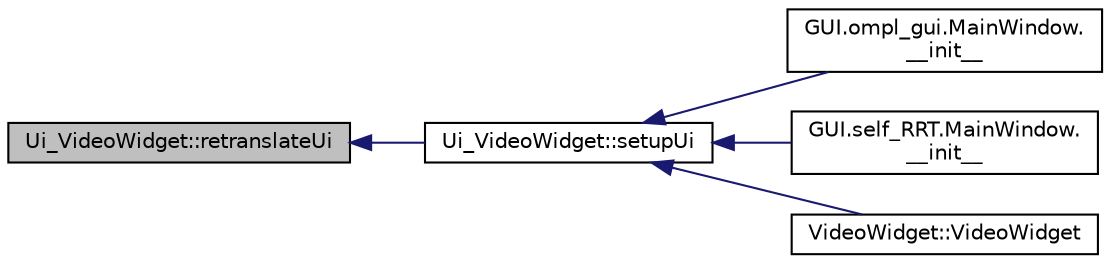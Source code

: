 digraph "Ui_VideoWidget::retranslateUi"
{
 // INTERACTIVE_SVG=YES
  edge [fontname="Helvetica",fontsize="10",labelfontname="Helvetica",labelfontsize="10"];
  node [fontname="Helvetica",fontsize="10",shape=record];
  rankdir="LR";
  Node1 [label="Ui_VideoWidget::retranslateUi",height=0.2,width=0.4,color="black", fillcolor="grey75", style="filled", fontcolor="black"];
  Node1 -> Node2 [dir="back",color="midnightblue",fontsize="10",style="solid",fontname="Helvetica"];
  Node2 [label="Ui_VideoWidget::setupUi",height=0.2,width=0.4,color="black", fillcolor="white", style="filled",URL="$db/dbf/class_ui___video_widget.html#a06ecf55490775c0f201a3a3596a55f97"];
  Node2 -> Node3 [dir="back",color="midnightblue",fontsize="10",style="solid",fontname="Helvetica"];
  Node3 [label="GUI.ompl_gui.MainWindow.\l__init__",height=0.2,width=0.4,color="black", fillcolor="white", style="filled",URL="$da/d05/class_g_u_i_1_1ompl__gui_1_1_main_window.html#aee5a6d338deb5d595f09d8f3d81dc42c"];
  Node2 -> Node4 [dir="back",color="midnightblue",fontsize="10",style="solid",fontname="Helvetica"];
  Node4 [label="GUI.self_RRT.MainWindow.\l__init__",height=0.2,width=0.4,color="black", fillcolor="white", style="filled",URL="$d6/dc8/class_g_u_i_1_1self___r_r_t_1_1_main_window.html#a340b69dcea50ddf5ef010e7044e208c5"];
  Node2 -> Node5 [dir="back",color="midnightblue",fontsize="10",style="solid",fontname="Helvetica"];
  Node5 [label="VideoWidget::VideoWidget",height=0.2,width=0.4,color="black", fillcolor="white", style="filled",URL="$db/df7/class_video_widget.html#a02b935c023f942b775b457fc519b8a78"];
}
